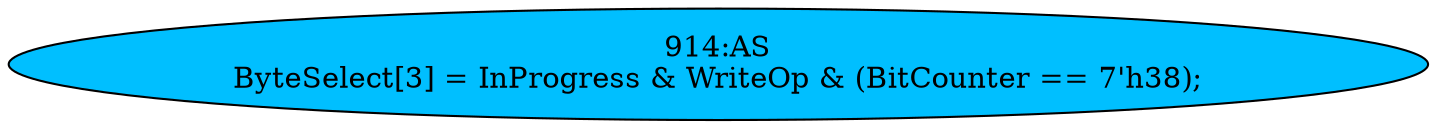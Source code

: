 strict digraph "" {
	node [label="\N"];
	"914:AS"	 [ast="<pyverilog.vparser.ast.Assign object at 0x7f4155411d50>",
		def_var="['ByteSelect']",
		fillcolor=deepskyblue,
		label="914:AS
ByteSelect[3] = InProgress & WriteOp & (BitCounter == 7'h38);",
		statements="[]",
		style=filled,
		typ=Assign,
		use_var="['InProgress', 'WriteOp', 'BitCounter']"];
}
